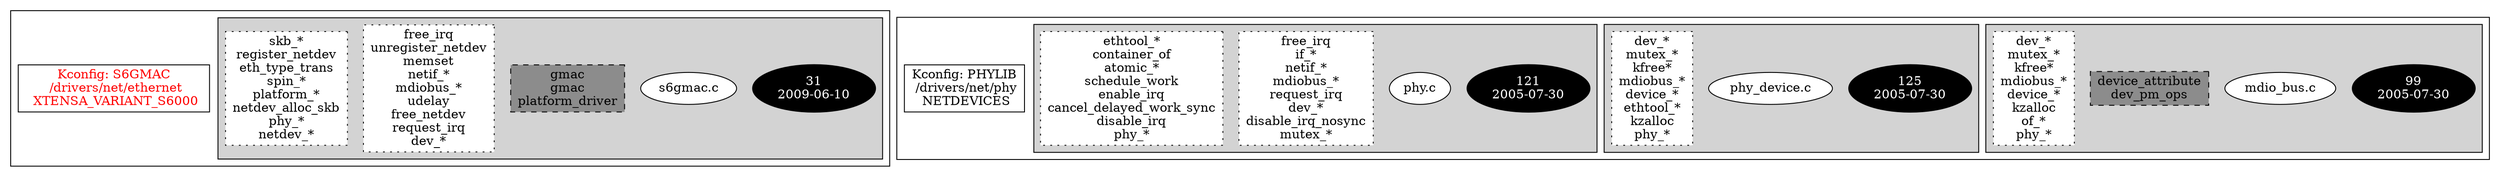 digraph Driver {
	ranksep=2;
	splines=ortho;
	//Symbol: S6GMAC
	subgraph "cluster_S6GMAC"{
		subgraph "cluster_s6gmac.c" {
			style=filled
			"commit_s6gmac.c" [style=filled, fillcolor=black, fontcolor=white, label="31\n2009-06-10"];
			"s6gmac.c" [style=filled, fillcolor=white, fontcolor=black, label="s6gmac.c\n"];
			"structs-s6gmac.c" [style="filled,dashed" shape=box, fillcolor=grey55, fontcolor=black, label="gmac\ngmac\nplatform_driver\n"];
			"funccall2-s6gmac.c" [style="filled,dotted" shape=box, fillcolor=white, fontcolor=black, label="free_irq\nunregister_netdev\nmemset\nnetif_*\nmdiobus_*\nudelay\nfree_netdev\nrequest_irq\ndev_*\n"];
			"funccall1-s6gmac.c" [style="filled,dotted" shape=box, fillcolor=white, fontcolor=black, label="skb_*\nregister_netdev\neth_type_trans\nspin_*\nplatform_*\nnetdev_alloc_skb\nphy_*\nnetdev_*\n"];
		}
		"K:S6GMAC" [label="Kconfig: S6GMAC\n /drivers/net/ethernet\n  XTENSA_VARIANT_S6000 ", shape=box, fontcolor=red];
	}
	//Symbol: PHYLIB
	subgraph "cluster_PHYLIB"{
		subgraph "cluster_mdio_bus.c" {
			style=filled
			"commit_mdio_bus.c" [style=filled, fillcolor=black, fontcolor=white, label="99\n2005-07-30"];
			"mdio_bus.c" [style=filled, fillcolor=white, fontcolor=black, label="mdio_bus.c\n"];
			"structs-mdio_bus.c" [style="filled,dashed" shape=box, fillcolor=grey55, fontcolor=black, label="device_attribute\ndev_pm_ops\n"];
			"funccall0-mdio_bus.c" [style="filled,dotted" shape=box, fillcolor=white, fontcolor=black, label="dev_*\nmutex_*\nkfree*\nmdiobus_*\ndevice_*\nkzalloc\nof_*\nphy_*\n"];
		}
		subgraph "cluster_phy_device.c" {
			style=filled
			"commit_phy_device.c" [style=filled, fillcolor=black, fontcolor=white, label="125\n2005-07-30"];
			"phy_device.c" [style=filled, fillcolor=white, fontcolor=black, label="phy_device.c\n"];
			"funccall0-phy_device.c" [style="filled,dotted" shape=box, fillcolor=white, fontcolor=black, label="dev_*\nmutex_*\nkfree*\nmdiobus_*\ndevice_*\nethtool_*\nkzalloc\nphy_*\n"];
		}
		subgraph "cluster_phy.c" {
			style=filled
			"commit_phy.c" [style=filled, fillcolor=black, fontcolor=white, label="121\n2005-07-30"];
			"phy.c" [style=filled, fillcolor=white, fontcolor=black, label="phy.c\n"];
			"funccall2-phy.c" [style="filled,dotted" shape=box, fillcolor=white, fontcolor=black, label="free_irq\nif_*\nnetif_*\nmdiobus_*\nrequest_irq\ndev_*\ndisable_irq_nosync\nmutex_*\n"];
			"funccall1-phy.c" [style="filled,dotted" shape=box, fillcolor=white, fontcolor=black, label="ethtool_*\ncontainer_of\natomic_*\nschedule_work\nenable_irq\ncancel_delayed_work_sync\ndisable_irq\nphy_*\n"];
		}
		"K:PHYLIB" [label="Kconfig: PHYLIB\n /drivers/net/phy\n  NETDEVICES ", shape=box];
	}
}
